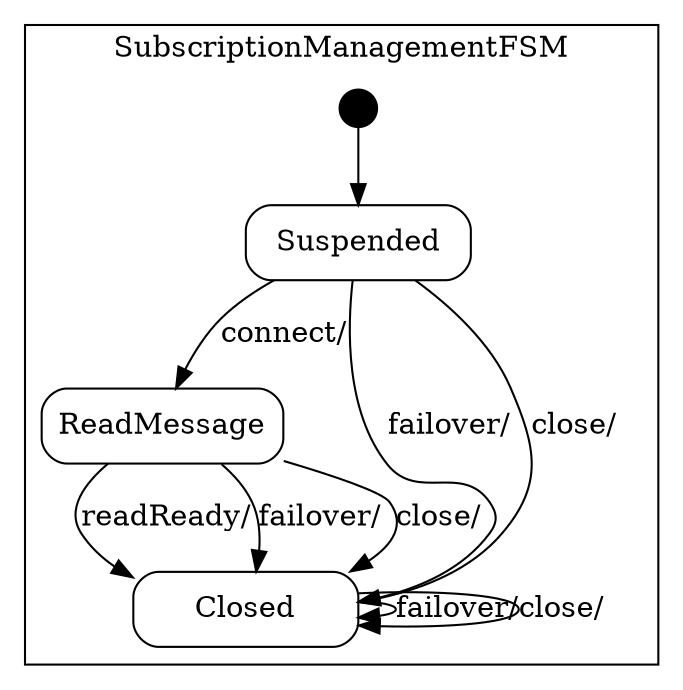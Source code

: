 digraph SubscriptionManagement {

    node
        [shape=Mrecord width=1.5];

    subgraph cluster_SubscriptionManagementFSM {

        label="SubscriptionManagementFSM";

        //
        // States (Nodes)
        //

        "SubscriptionManagementFSM::Suspended"
            [label="{Suspended}"];

        "SubscriptionManagementFSM::ReadMessage"
            [label="{ReadMessage}"];

        "SubscriptionManagementFSM::Closed"
            [label="{Closed}"];

        "%start"
            [label="" shape=circle style=filled fillcolor=black width=0.25];

        //
        // Transitions (Edges)
        //

        "SubscriptionManagementFSM::Suspended" -> "SubscriptionManagementFSM::ReadMessage"
            [label="connect/\l"];

        "SubscriptionManagementFSM::Suspended" -> "SubscriptionManagementFSM::Closed"
            [label="failover/\l"];

        "SubscriptionManagementFSM::Suspended" -> "SubscriptionManagementFSM::Closed"
            [label="close/\l"];

        "SubscriptionManagementFSM::ReadMessage" -> "SubscriptionManagementFSM::Closed"
            [label="readReady/\l"];

        "SubscriptionManagementFSM::ReadMessage" -> "SubscriptionManagementFSM::Closed"
            [label="failover/\l"];

        "SubscriptionManagementFSM::ReadMessage" -> "SubscriptionManagementFSM::Closed"
            [label="close/\l"];

        "SubscriptionManagementFSM::Closed" -> "SubscriptionManagementFSM::Closed"
            [label="failover/\l"];

        "SubscriptionManagementFSM::Closed" -> "SubscriptionManagementFSM::Closed"
            [label="close/\l"];

        "%start" -> "SubscriptionManagementFSM::Suspended"
    }

}
